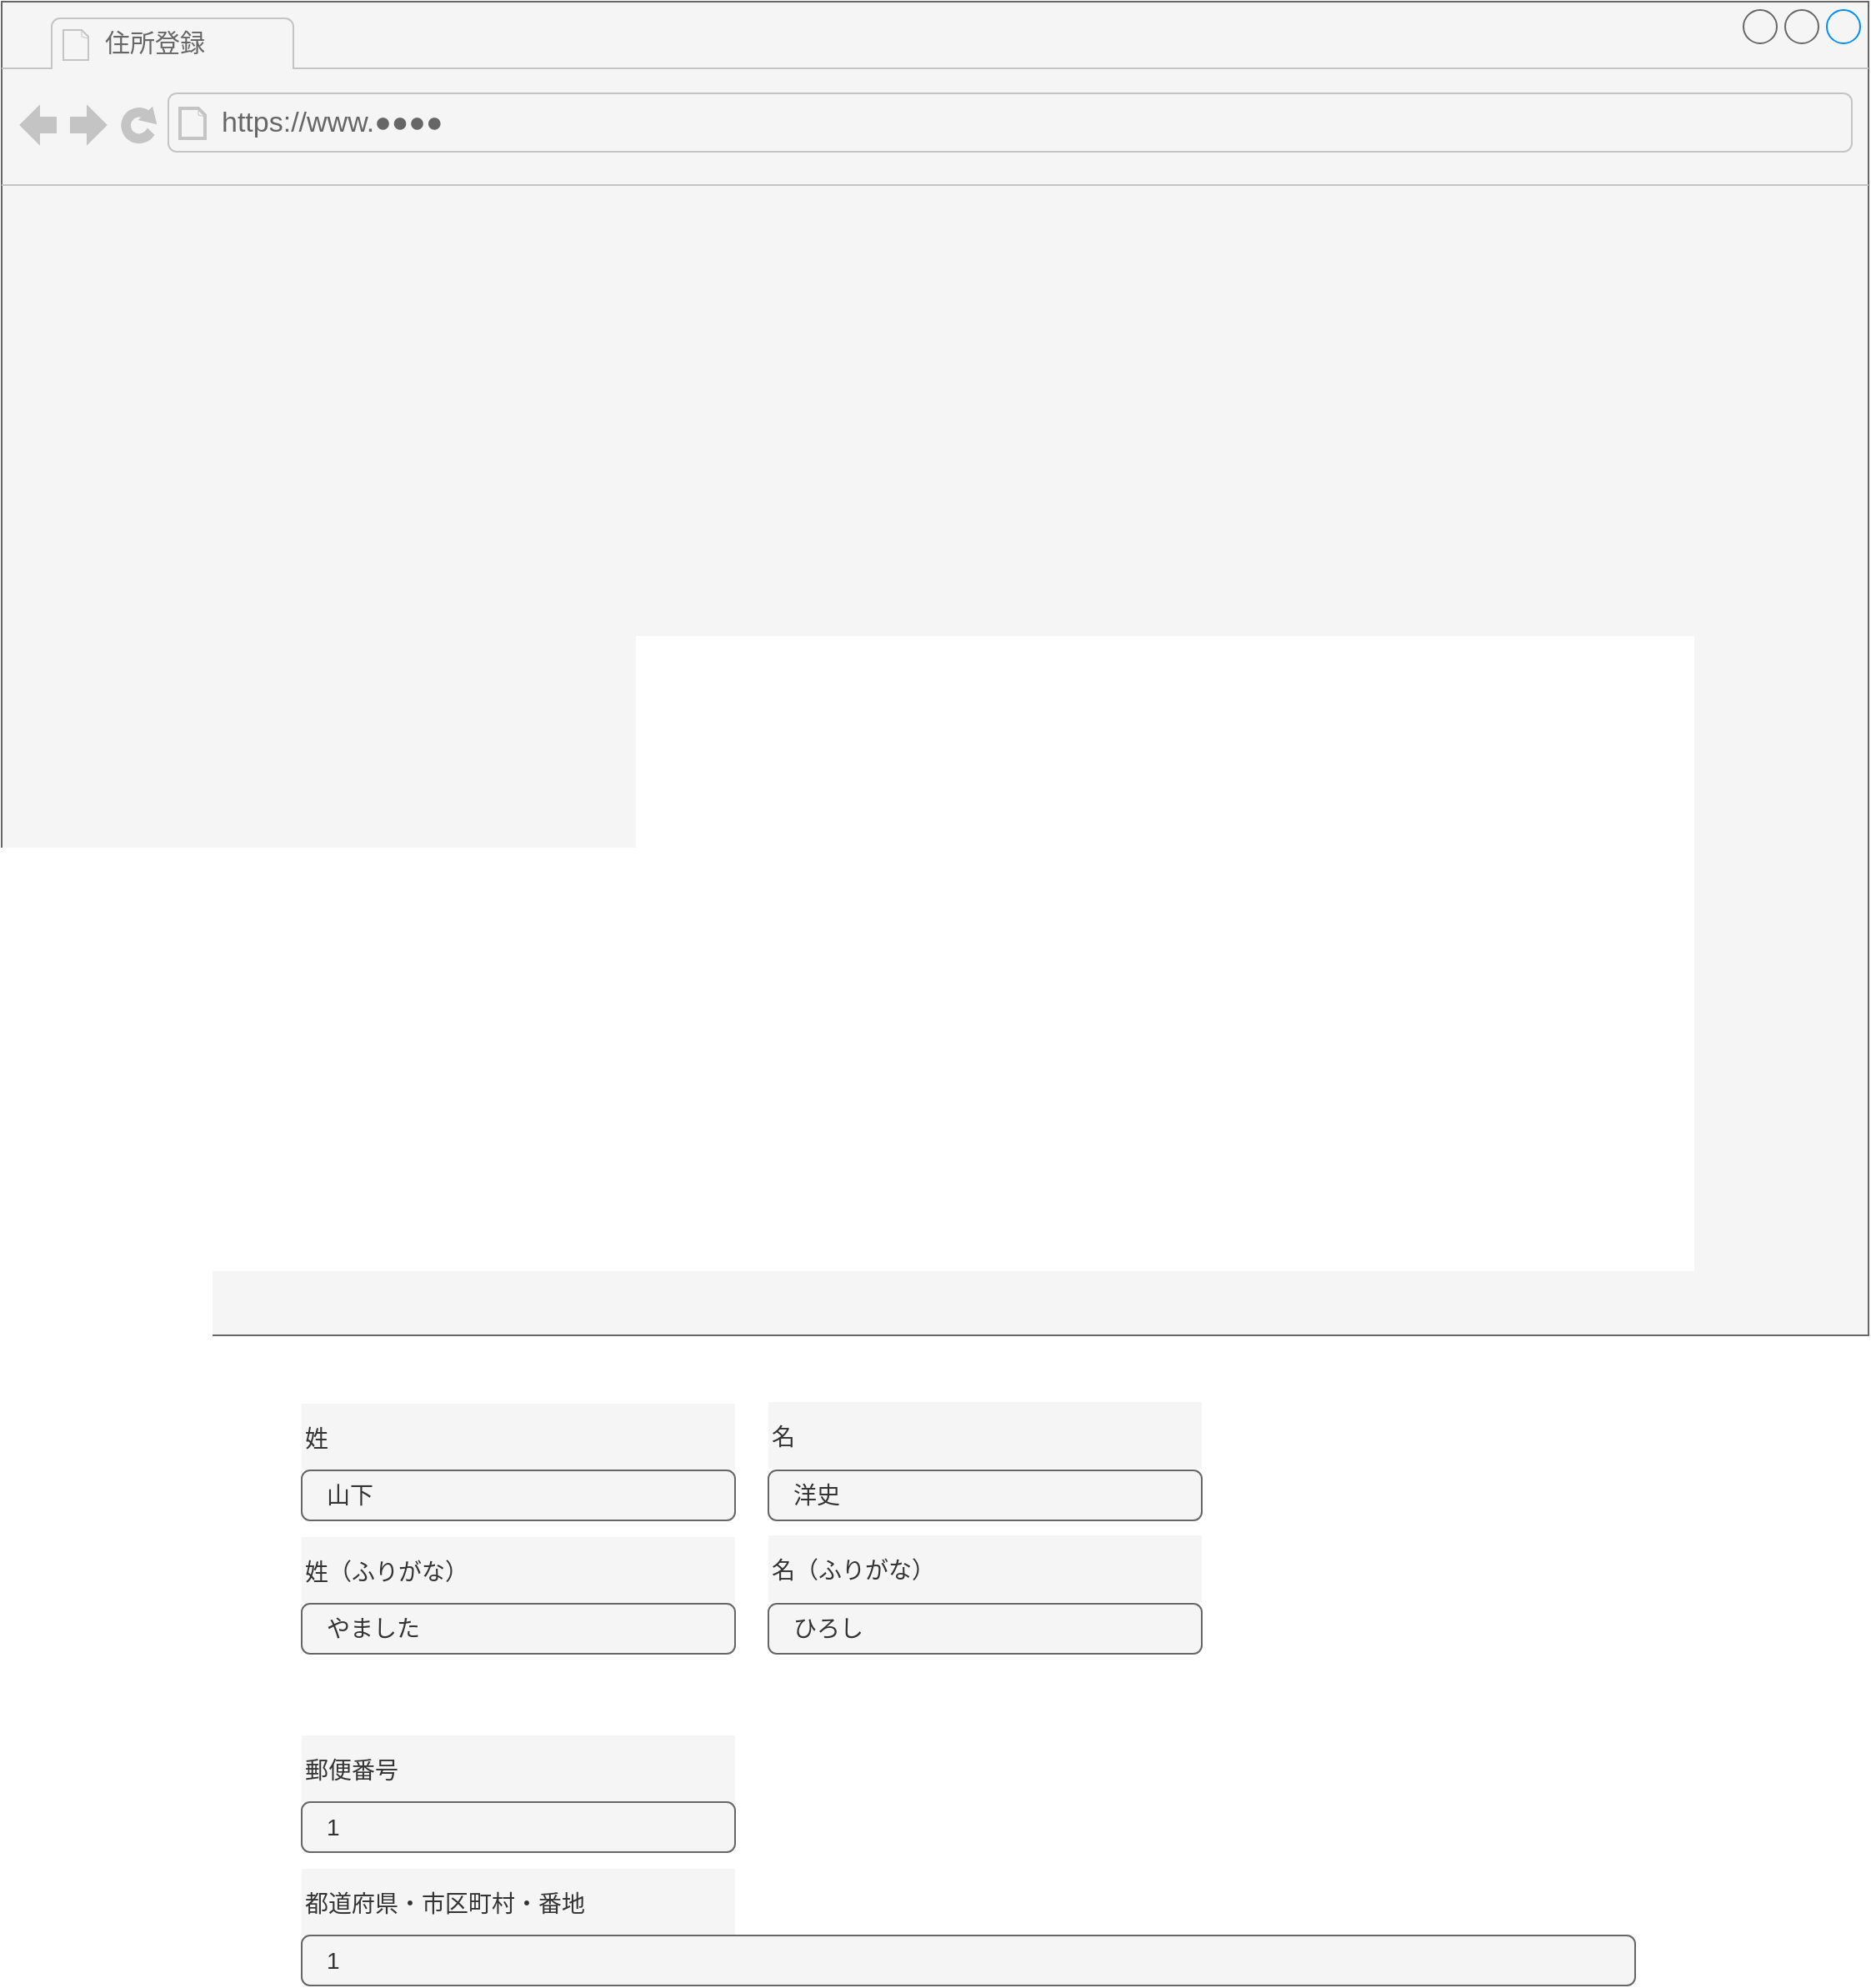 <mxfile version="13.10.0" type="embed">
    <diagram id="ad_hiC05-cFuaW0CDkOR" name="住所登録画面">
        <mxGraphModel dx="648" dy="488" grid="1" gridSize="10" guides="1" tooltips="1" connect="1" arrows="1" fold="1" page="1" pageScale="1" pageWidth="1200" pageHeight="1920" math="0" shadow="0">
            <root>
                <mxCell id="0"/>
                <mxCell id="1" parent="0"/>
                <mxCell id="2" value="" style="strokeWidth=1;shadow=0;dashed=0;align=center;html=1;shape=mxgraph.mockup.containers.browserWindow;rSize=0;strokeColor2=#008cff;strokeColor3=#c4c4c4;mainText=,;recursiveResize=0;fillColor=#f5f5f5;strokeColor=#666666;fontColor=#333333;" parent="1" vertex="1">
                    <mxGeometry x="40" y="40" width="1120" height="800" as="geometry"/>
                </mxCell>
                <mxCell id="3" value="&lt;font style=&quot;font-size: 15px&quot;&gt;住所登録&lt;/font&gt;" style="strokeWidth=1;shadow=0;dashed=0;align=center;html=1;shape=mxgraph.mockup.containers.anchor;fontSize=17;fontColor=#666666;align=left;" parent="2" vertex="1">
                    <mxGeometry x="60" y="12" width="100" height="26" as="geometry"/>
                </mxCell>
                <mxCell id="4" value="https://www.●●●●" style="strokeWidth=1;shadow=0;dashed=0;align=center;html=1;shape=mxgraph.mockup.containers.anchor;rSize=0;fontSize=17;fontColor=#666666;align=left;" parent="2" vertex="1">
                    <mxGeometry x="130" y="60" width="250" height="26" as="geometry"/>
                </mxCell>
                <mxCell id="5" value="姓" style="align=left;fontSize=14;fillColor=#f5f5f5;fontColor=#333333;strokeColor=none;" parent="2" vertex="1">
                    <mxGeometry x="180" y="841" width="260" height="40" as="geometry"/>
                </mxCell>
                <mxCell id="6" value="山下" style="html=1;shadow=0;dashed=0;shape=mxgraph.bootstrap.rrect;rSize=5;align=left;spacing=15;fontSize=14;fillColor=#f5f5f5;strokeColor=#666666;fontColor=#333333;" parent="2" vertex="1">
                    <mxGeometry width="260" height="30" relative="1" as="geometry">
                        <mxPoint x="180" y="881" as="offset"/>
                    </mxGeometry>
                </mxCell>
                <mxCell id="41" value="洋史" style="html=1;shadow=0;dashed=0;shape=mxgraph.bootstrap.rrect;rSize=5;align=left;spacing=15;fontSize=14;fillColor=#f5f5f5;strokeColor=#666666;fontColor=#333333;" parent="2" vertex="1">
                    <mxGeometry width="260" height="30" relative="1" as="geometry">
                        <mxPoint x="460" y="881" as="offset"/>
                    </mxGeometry>
                </mxCell>
                <mxCell id="42" value="名" style="align=left;fontSize=14;fillColor=#f5f5f5;fontColor=#333333;strokeColor=none;" parent="2" vertex="1">
                    <mxGeometry x="460" y="840" width="260" height="40" as="geometry"/>
                </mxCell>
                <mxCell id="7" value="都道府県・市区町村・番地" style="align=left;fontSize=14;fillColor=#f5f5f5;fontColor=#333333;strokeColor=none;" parent="2" vertex="1">
                    <mxGeometry width="260" height="40" relative="1" as="geometry">
                        <mxPoint x="180" y="1120" as="offset"/>
                    </mxGeometry>
                </mxCell>
                <mxCell id="8" value="1" style="html=1;shadow=0;dashed=0;shape=mxgraph.bootstrap.rrect;rSize=5;align=left;spacing=15;fontSize=14;fillColor=#f5f5f5;strokeColor=#666666;fontColor=#333333;" parent="2" vertex="1">
                    <mxGeometry width="800" height="30" relative="1" as="geometry">
                        <mxPoint x="180" y="1160" as="offset"/>
                    </mxGeometry>
                </mxCell>
                <mxCell id="58" value="名（ふりがな）" style="align=left;fontSize=14;fillColor=#f5f5f5;fontColor=#333333;strokeColor=none;" parent="1" vertex="1">
                    <mxGeometry x="500" y="960" width="260" height="40" as="geometry"/>
                </mxCell>
                <mxCell id="59" value="姓（ふりがな）" style="align=left;fontSize=14;fillColor=#f5f5f5;fontColor=#333333;strokeColor=none;" parent="1" vertex="1">
                    <mxGeometry x="220" y="961" width="260" height="40" as="geometry"/>
                </mxCell>
                <mxCell id="62" value="ひろし" style="html=1;shadow=0;dashed=0;shape=mxgraph.bootstrap.rrect;rSize=5;align=left;spacing=15;fontSize=14;fillColor=#f5f5f5;strokeColor=#666666;fontColor=#333333;" parent="1" vertex="1">
                    <mxGeometry width="260" height="30" relative="1" as="geometry">
                        <mxPoint x="500" y="1001" as="offset"/>
                    </mxGeometry>
                </mxCell>
                <mxCell id="63" value="やました" style="html=1;shadow=0;dashed=0;shape=mxgraph.bootstrap.rrect;rSize=5;align=left;spacing=15;fontSize=14;fillColor=#f5f5f5;strokeColor=#666666;fontColor=#333333;" parent="1" vertex="1">
                    <mxGeometry width="260" height="30" relative="1" as="geometry">
                        <mxPoint x="220" y="1001" as="offset"/>
                    </mxGeometry>
                </mxCell>
                <mxCell id="64" value="郵便番号" style="align=left;fontSize=14;fillColor=#f5f5f5;fontColor=#333333;strokeColor=none;" vertex="1" parent="1">
                    <mxGeometry width="260" height="40" relative="1" as="geometry">
                        <mxPoint x="220" y="1080" as="offset"/>
                    </mxGeometry>
                </mxCell>
                <mxCell id="65" value="1" style="html=1;shadow=0;dashed=0;shape=mxgraph.bootstrap.rrect;rSize=5;align=left;spacing=15;fontSize=14;fillColor=#f5f5f5;strokeColor=#666666;fontColor=#333333;" vertex="1" parent="1">
                    <mxGeometry width="260" height="30" relative="1" as="geometry">
                        <mxPoint x="220" y="1120" as="offset"/>
                    </mxGeometry>
                </mxCell>
            </root>
        </mxGraphModel>
    </diagram>
</mxfile>